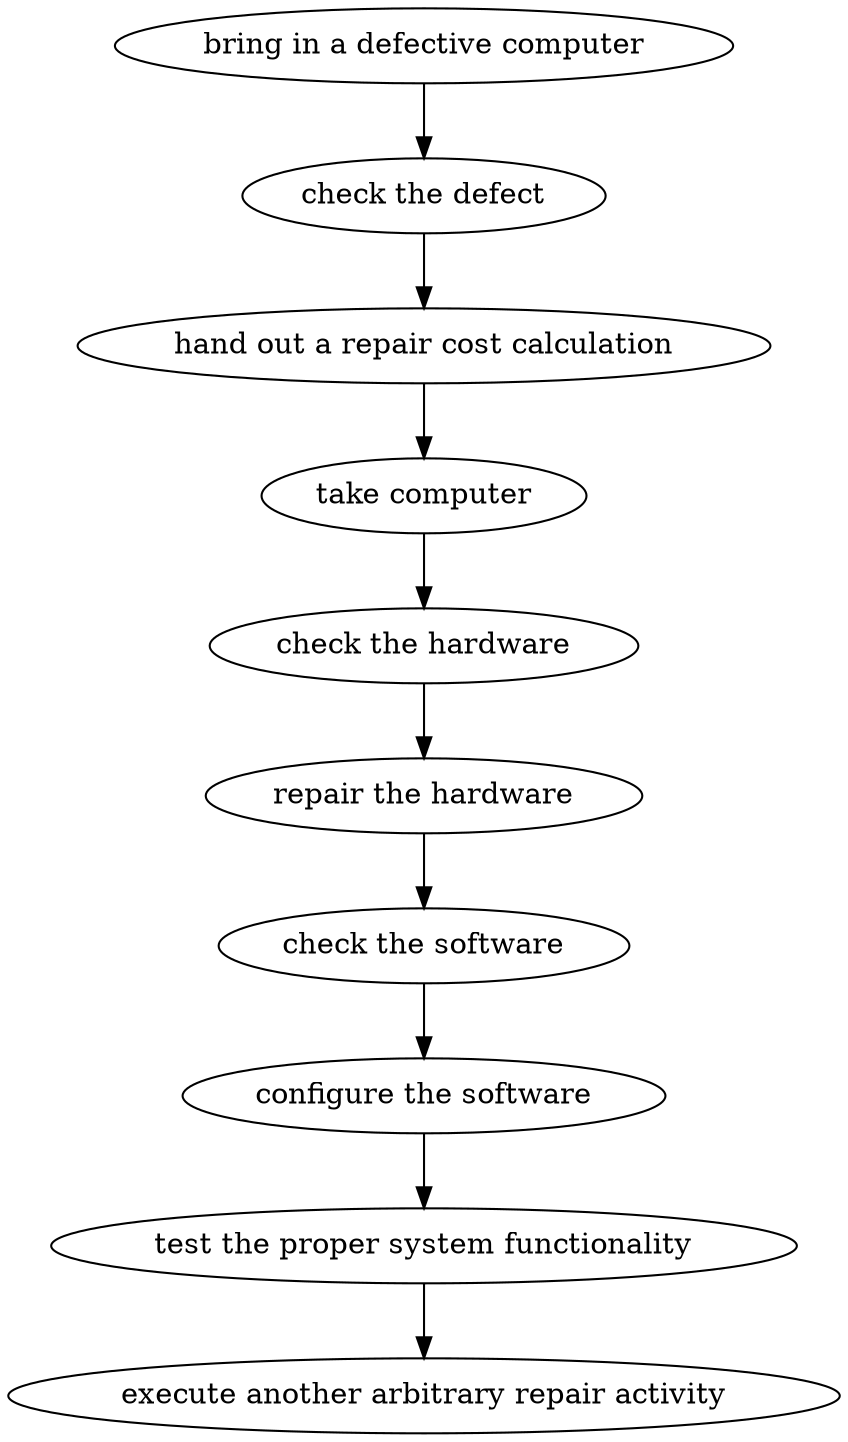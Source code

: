 strict digraph "doc-1.2" {
	graph [name="doc-1.2"];
	"bring in a defective computer"	[attrs="{'type': 'Activity', 'label': 'bring in a defective computer'}"];
	"check the defect"	[attrs="{'type': 'Activity', 'label': 'check the defect'}"];
	"bring in a defective computer" -> "check the defect"	[attrs="{'type': 'flow', 'label': 'flow'}"];
	"hand out a repair cost calculation"	[attrs="{'type': 'Activity', 'label': 'hand out a repair cost calculation'}"];
	"check the defect" -> "hand out a repair cost calculation"	[attrs="{'type': 'flow', 'label': 'flow'}"];
	"take computer"	[attrs="{'type': 'Activity', 'label': 'take computer'}"];
	"hand out a repair cost calculation" -> "take computer"	[attrs="{'type': 'flow', 'label': 'flow'}"];
	"check the hardware"	[attrs="{'type': 'Activity', 'label': 'check the hardware'}"];
	"take computer" -> "check the hardware"	[attrs="{'type': 'flow', 'label': 'flow'}"];
	"repair the hardware"	[attrs="{'type': 'Activity', 'label': 'repair the hardware'}"];
	"check the hardware" -> "repair the hardware"	[attrs="{'type': 'flow', 'label': 'flow'}"];
	"check the software"	[attrs="{'type': 'Activity', 'label': 'check the software'}"];
	"repair the hardware" -> "check the software"	[attrs="{'type': 'flow', 'label': 'flow'}"];
	"configure the software"	[attrs="{'type': 'Activity', 'label': 'configure the software'}"];
	"check the software" -> "configure the software"	[attrs="{'type': 'flow', 'label': 'flow'}"];
	"test the proper system functionality"	[attrs="{'type': 'Activity', 'label': 'test the proper system functionality'}"];
	"configure the software" -> "test the proper system functionality"	[attrs="{'type': 'flow', 'label': 'flow'}"];
	"execute another arbitrary repair activity"	[attrs="{'type': 'Activity', 'label': 'execute another arbitrary repair activity'}"];
	"test the proper system functionality" -> "execute another arbitrary repair activity"	[attrs="{'type': 'flow', 'label': 'flow'}"];
}
